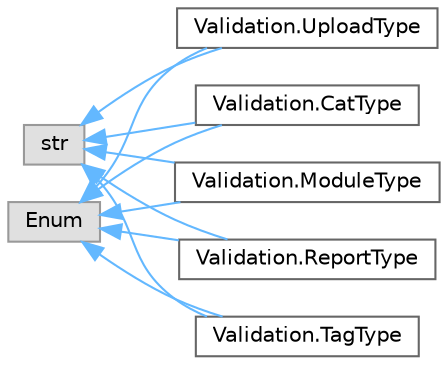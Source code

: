 digraph "Graphical Class Hierarchy"
{
 // LATEX_PDF_SIZE
  bgcolor="transparent";
  edge [fontname=Helvetica,fontsize=10,labelfontname=Helvetica,labelfontsize=10];
  node [fontname=Helvetica,fontsize=10,shape=box,height=0.2,width=0.4];
  rankdir="LR";
  Node0 [id="Node000000",label="str",height=0.2,width=0.4,color="grey60", fillcolor="#E0E0E0", style="filled",tooltip=" "];
  Node0 -> Node1 [id="edge18_Node000000_Node000001",dir="back",color="steelblue1",style="solid",tooltip=" "];
  Node1 [id="Node000001",label="Validation.CatType",height=0.2,width=0.4,color="grey40", fillcolor="white", style="filled",URL="$class_validation_1_1_cat_type.html",tooltip=" "];
  Node0 -> Node3 [id="edge19_Node000000_Node000003",dir="back",color="steelblue1",style="solid",tooltip=" "];
  Node3 [id="Node000003",label="Validation.ModuleType",height=0.2,width=0.4,color="grey40", fillcolor="white", style="filled",URL="$class_validation_1_1_module_type.html",tooltip=" "];
  Node0 -> Node4 [id="edge20_Node000000_Node000004",dir="back",color="steelblue1",style="solid",tooltip=" "];
  Node4 [id="Node000004",label="Validation.ReportType",height=0.2,width=0.4,color="grey40", fillcolor="white", style="filled",URL="$class_validation_1_1_report_type.html",tooltip=" "];
  Node0 -> Node5 [id="edge21_Node000000_Node000005",dir="back",color="steelblue1",style="solid",tooltip=" "];
  Node5 [id="Node000005",label="Validation.TagType",height=0.2,width=0.4,color="grey40", fillcolor="white", style="filled",URL="$class_validation_1_1_tag_type.html",tooltip=" "];
  Node0 -> Node6 [id="edge22_Node000000_Node000006",dir="back",color="steelblue1",style="solid",tooltip=" "];
  Node6 [id="Node000006",label="Validation.UploadType",height=0.2,width=0.4,color="grey40", fillcolor="white", style="filled",URL="$class_validation_1_1_upload_type.html",tooltip=" "];
  Node2 [id="Node000002",label="Enum",height=0.2,width=0.4,color="grey60", fillcolor="#E0E0E0", style="filled",tooltip=" "];
  Node2 -> Node1 [id="edge23_Node000002_Node000001",dir="back",color="steelblue1",style="solid",tooltip=" "];
  Node2 -> Node3 [id="edge24_Node000002_Node000003",dir="back",color="steelblue1",style="solid",tooltip=" "];
  Node2 -> Node4 [id="edge25_Node000002_Node000004",dir="back",color="steelblue1",style="solid",tooltip=" "];
  Node2 -> Node5 [id="edge26_Node000002_Node000005",dir="back",color="steelblue1",style="solid",tooltip=" "];
  Node2 -> Node6 [id="edge27_Node000002_Node000006",dir="back",color="steelblue1",style="solid",tooltip=" "];
}
